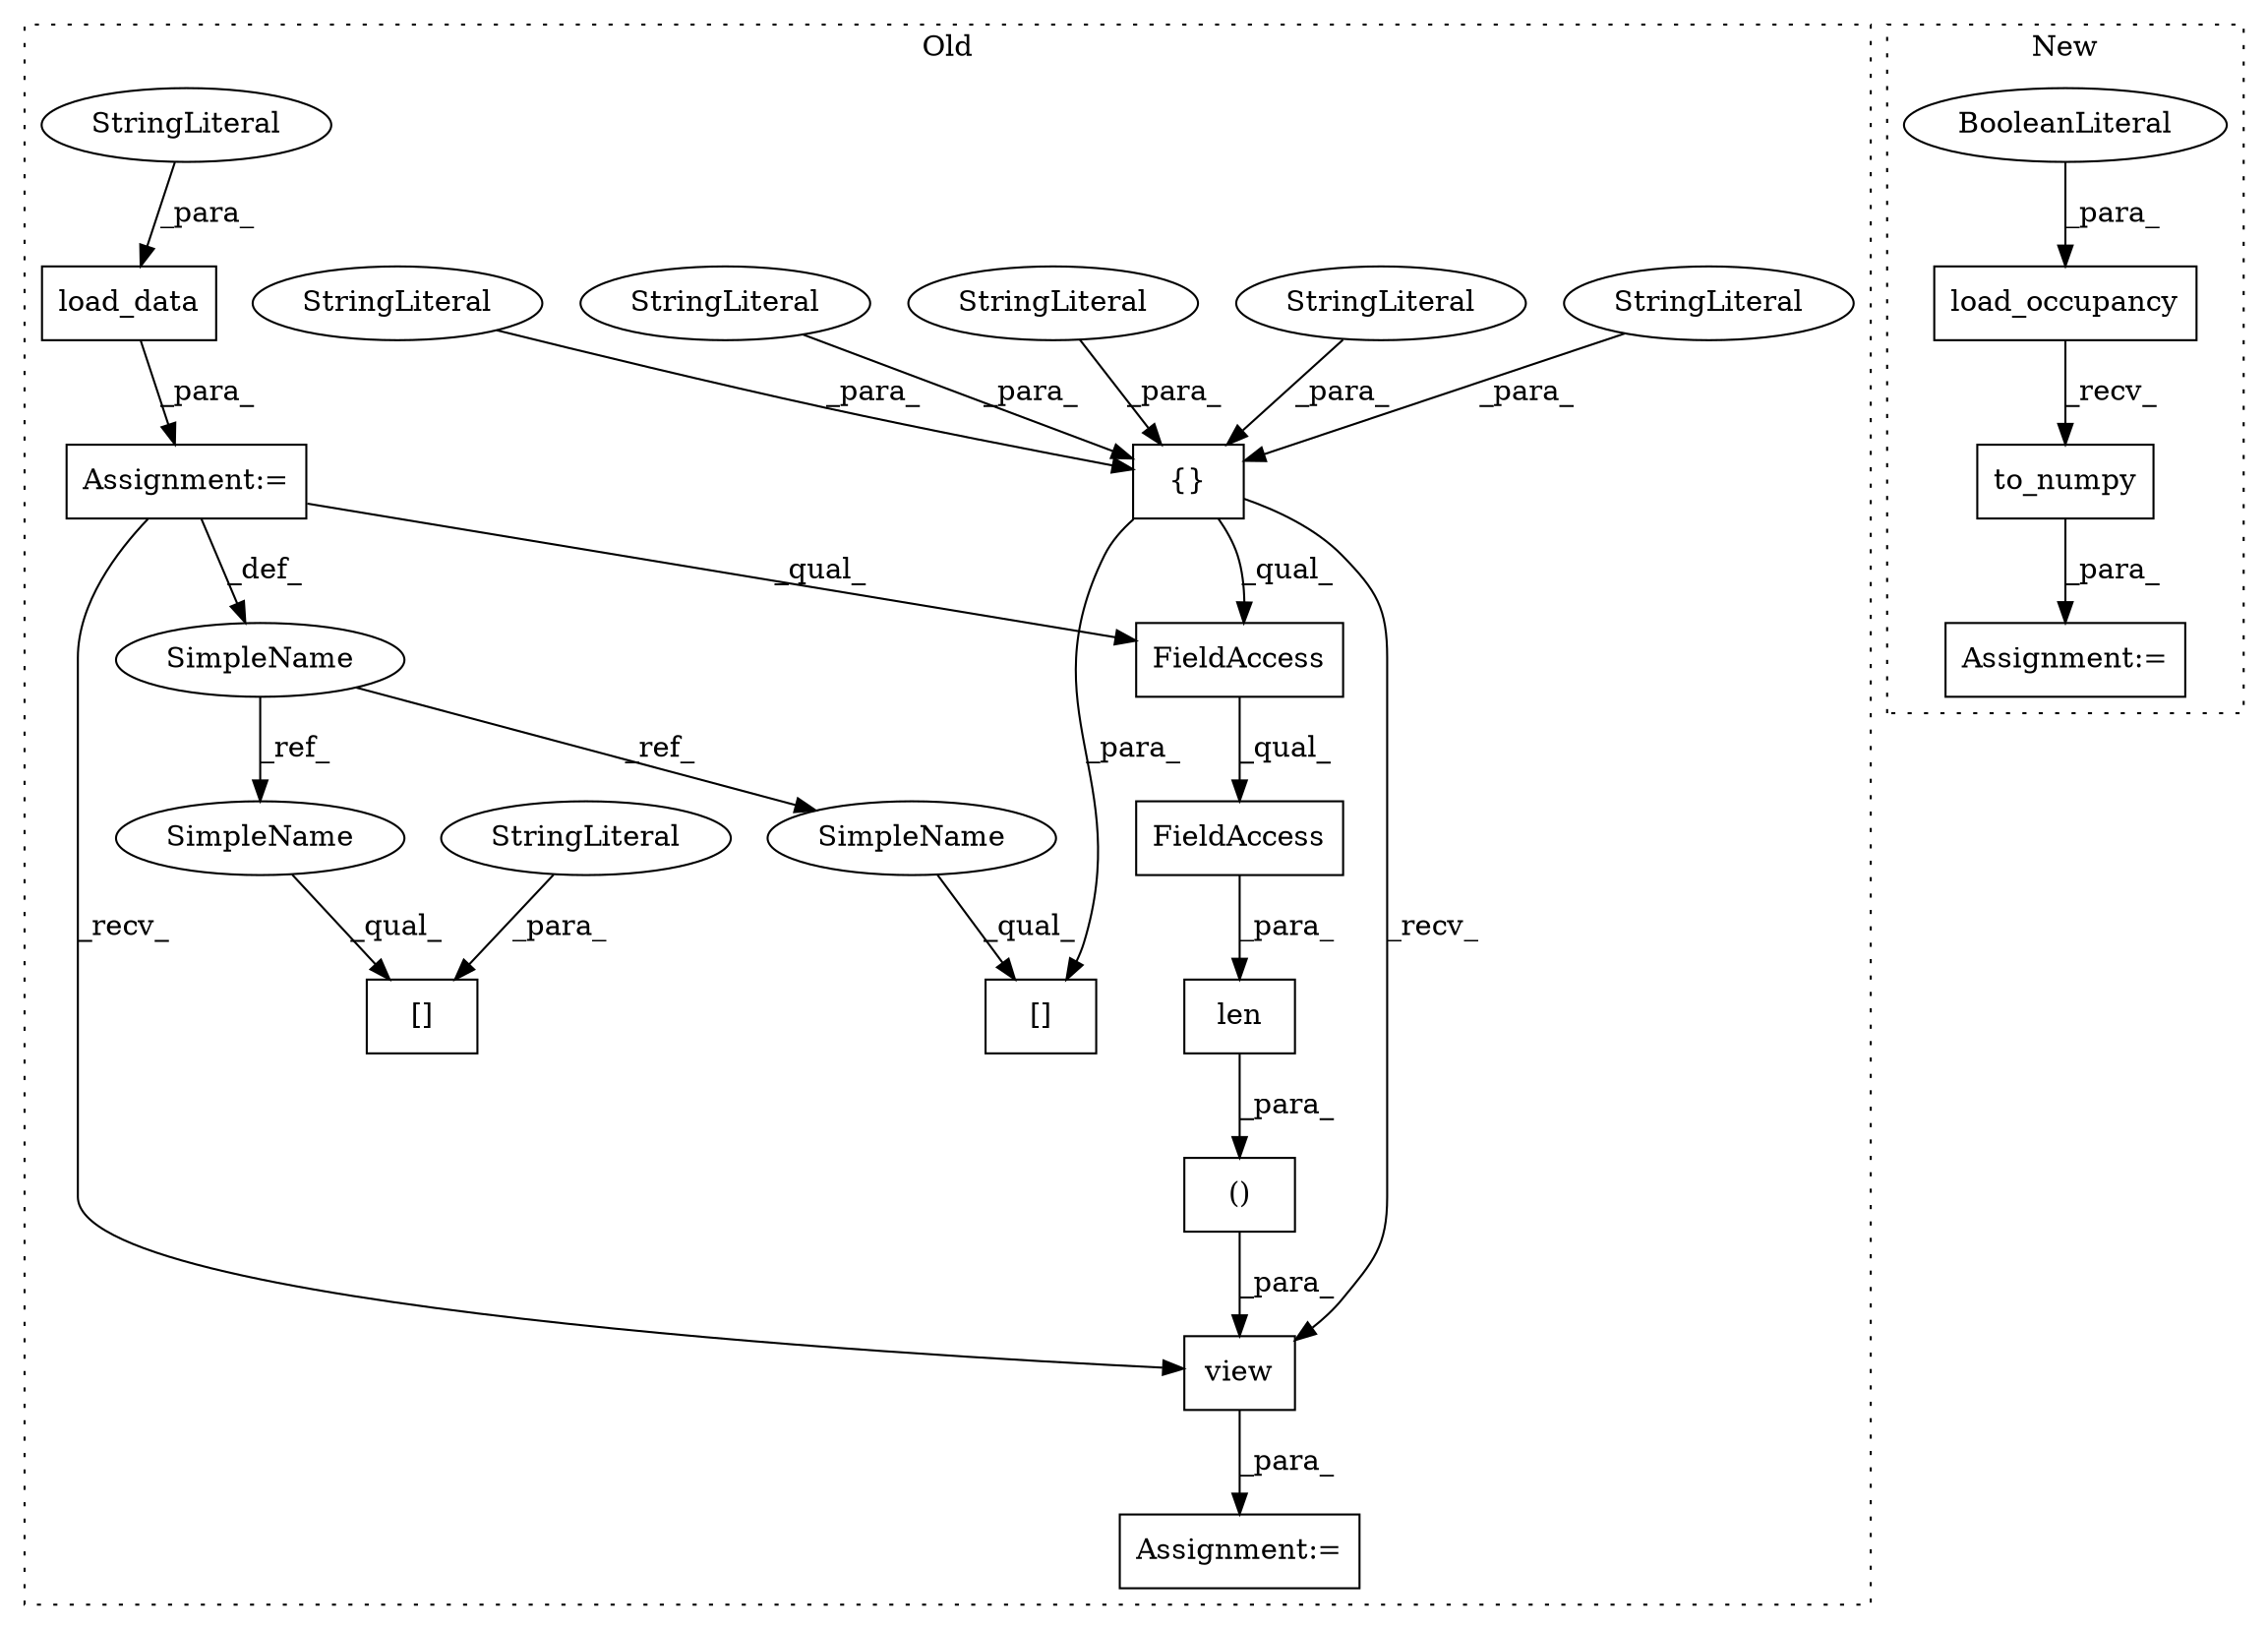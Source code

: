 digraph G {
subgraph cluster0 {
1 [label="()" a="106" s="2879" l="36" shape="box"];
3 [label="view" a="32" s="2869,2915" l="10,2" shape="box"];
4 [label="{}" a="4" s="2765,2824" l="1,1" shape="box"];
5 [label="[]" a="2" s="2833,2851" l="10,1" shape="box"];
6 [label="len" a="32" s="2897,2914" l="4,1" shape="box"];
7 [label="FieldAccess" a="22" s="2901" l="7" shape="box"];
8 [label="FieldAccess" a="22" s="2901" l="13" shape="box"];
12 [label="StringLiteral" a="45" s="2766" l="13" shape="ellipse"];
13 [label="StringLiteral" a="45" s="2814" l="10" shape="ellipse"];
14 [label="Assignment:=" a="7" s="2866" l="1" shape="box"];
15 [label="StringLiteral" a="45" s="2800" l="7" shape="ellipse"];
16 [label="StringLiteral" a="45" s="2808" l="5" shape="ellipse"];
17 [label="StringLiteral" a="45" s="2780" l="19" shape="ellipse"];
18 [label="SimpleName" a="42" s="2701" l="9" shape="ellipse"];
19 [label="[]" a="2" s="2925,2946" l="10,1" shape="box"];
20 [label="Assignment:=" a="7" s="2710" l="1" shape="box"];
21 [label="StringLiteral" a="45" s="2935" l="11" shape="ellipse"];
22 [label="load_data" a="32" s="2716,2737" l="10,1" shape="box"];
23 [label="StringLiteral" a="45" s="2726" l="11" shape="ellipse"];
24 [label="SimpleName" a="42" s="2833" l="9" shape="ellipse"];
25 [label="SimpleName" a="42" s="2925" l="9" shape="ellipse"];
label = "Old";
style="dotted";
}
subgraph cluster1 {
2 [label="load_occupancy" a="32" s="2358,2377" l="15,1" shape="box"];
9 [label="to_numpy" a="32" s="2379" l="10" shape="box"];
10 [label="BooleanLiteral" a="9" s="2373" l="4" shape="ellipse"];
11 [label="Assignment:=" a="7" s="2356" l="2" shape="box"];
label = "New";
style="dotted";
}
1 -> 3 [label="_para_"];
2 -> 9 [label="_recv_"];
3 -> 14 [label="_para_"];
4 -> 5 [label="_para_"];
4 -> 3 [label="_recv_"];
4 -> 7 [label="_qual_"];
6 -> 1 [label="_para_"];
7 -> 8 [label="_qual_"];
8 -> 6 [label="_para_"];
9 -> 11 [label="_para_"];
10 -> 2 [label="_para_"];
12 -> 4 [label="_para_"];
13 -> 4 [label="_para_"];
15 -> 4 [label="_para_"];
16 -> 4 [label="_para_"];
17 -> 4 [label="_para_"];
18 -> 25 [label="_ref_"];
18 -> 24 [label="_ref_"];
20 -> 18 [label="_def_"];
20 -> 7 [label="_qual_"];
20 -> 3 [label="_recv_"];
21 -> 19 [label="_para_"];
22 -> 20 [label="_para_"];
23 -> 22 [label="_para_"];
24 -> 5 [label="_qual_"];
25 -> 19 [label="_qual_"];
}
